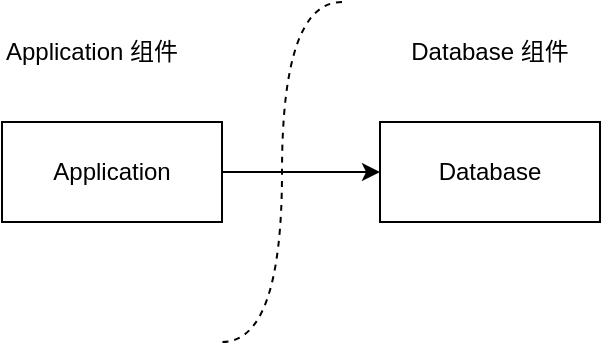 <mxfile version="21.1.4" type="device">
  <diagram name="第 1 页" id="SoeeQuWRUBR4tQ6xDk-h">
    <mxGraphModel dx="1050" dy="548" grid="1" gridSize="10" guides="1" tooltips="1" connect="1" arrows="1" fold="1" page="1" pageScale="1" pageWidth="827" pageHeight="1169" math="0" shadow="0">
      <root>
        <mxCell id="0" />
        <mxCell id="1" parent="0" />
        <mxCell id="GFPsYb8zfCdA1_M4B6z7-3" style="edgeStyle=orthogonalEdgeStyle;rounded=0;orthogonalLoop=1;jettySize=auto;html=1;exitX=1;exitY=0.5;exitDx=0;exitDy=0;" edge="1" parent="1" source="GFPsYb8zfCdA1_M4B6z7-1" target="GFPsYb8zfCdA1_M4B6z7-2">
          <mxGeometry relative="1" as="geometry" />
        </mxCell>
        <mxCell id="GFPsYb8zfCdA1_M4B6z7-1" value="Application" style="html=1;whiteSpace=wrap;" vertex="1" parent="1">
          <mxGeometry x="170" y="160" width="110" height="50" as="geometry" />
        </mxCell>
        <mxCell id="GFPsYb8zfCdA1_M4B6z7-2" value="Database" style="html=1;whiteSpace=wrap;" vertex="1" parent="1">
          <mxGeometry x="359" y="160" width="110" height="50" as="geometry" />
        </mxCell>
        <mxCell id="GFPsYb8zfCdA1_M4B6z7-4" value="" style="endArrow=none;html=1;rounded=0;edgeStyle=orthogonalEdgeStyle;curved=1;endFill=0;dashed=1;" edge="1" parent="1">
          <mxGeometry width="50" height="50" relative="1" as="geometry">
            <mxPoint x="340" y="100" as="sourcePoint" />
            <mxPoint x="280" y="270" as="targetPoint" />
            <Array as="points">
              <mxPoint x="310" y="100" />
              <mxPoint x="310" y="270" />
            </Array>
          </mxGeometry>
        </mxCell>
        <mxCell id="GFPsYb8zfCdA1_M4B6z7-5" value="Application 组件" style="text;html=1;strokeColor=none;fillColor=none;align=center;verticalAlign=middle;whiteSpace=wrap;rounded=0;" vertex="1" parent="1">
          <mxGeometry x="170" y="110" width="90" height="30" as="geometry" />
        </mxCell>
        <mxCell id="GFPsYb8zfCdA1_M4B6z7-6" value="Database 组件" style="text;html=1;strokeColor=none;fillColor=none;align=center;verticalAlign=middle;whiteSpace=wrap;rounded=0;" vertex="1" parent="1">
          <mxGeometry x="369" y="110" width="90" height="30" as="geometry" />
        </mxCell>
      </root>
    </mxGraphModel>
  </diagram>
</mxfile>
